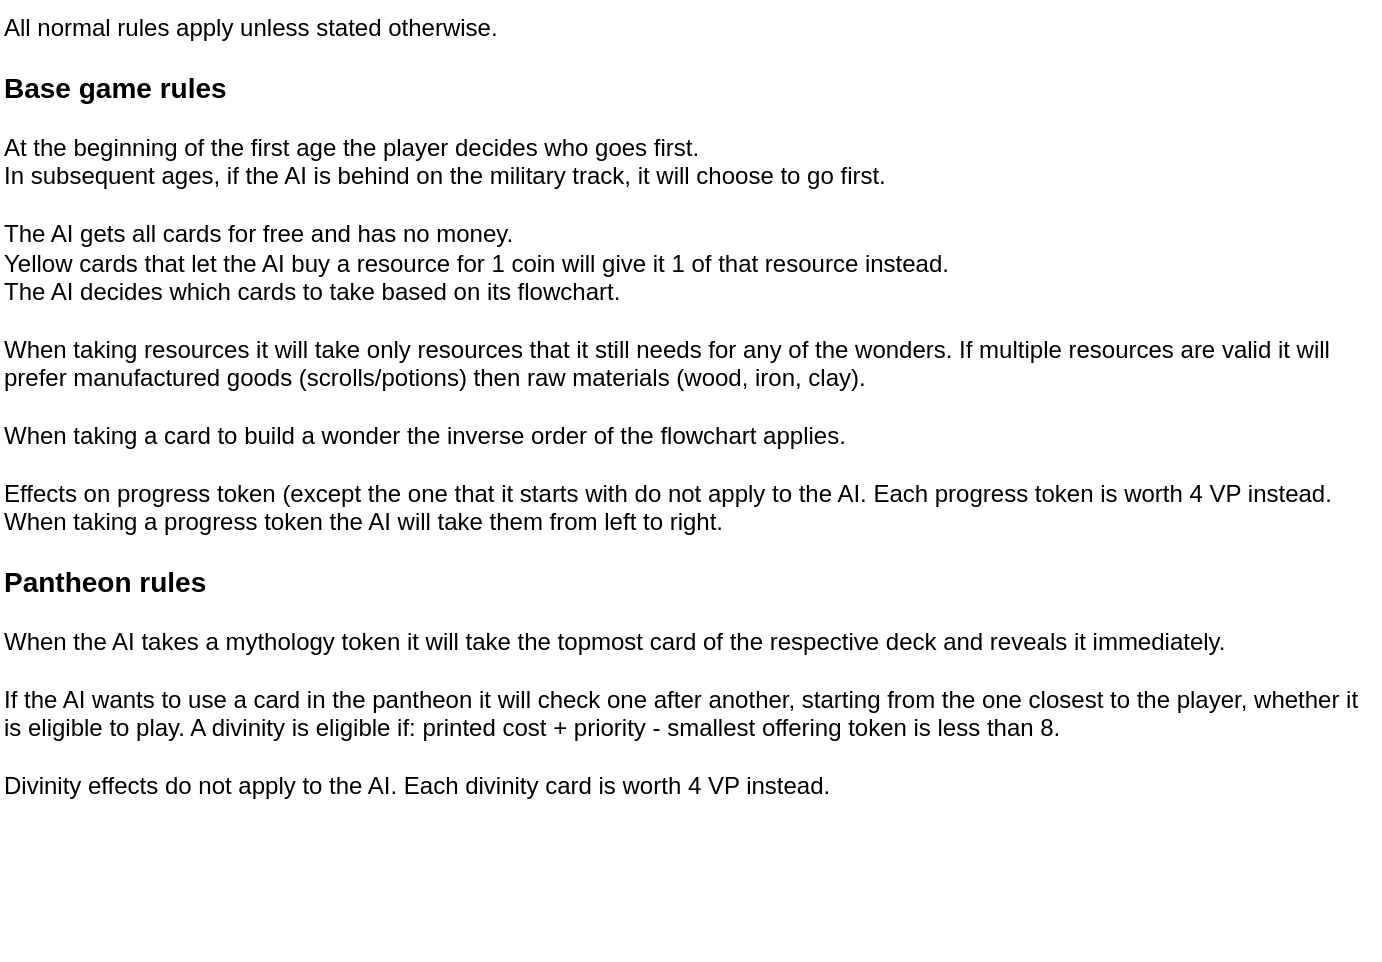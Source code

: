 <mxfile version="10.5.4" type="github"><diagram id="6nSopibrF9ft_KP2XIyj" name="Page-1"><mxGraphModel dx="1397" dy="886" grid="1" gridSize="10" guides="1" tooltips="1" connect="1" arrows="1" fold="1" page="1" pageScale="1" pageWidth="730" pageHeight="520" math="0" shadow="0"><root><mxCell id="0"/><mxCell id="1" parent="0"/><mxCell id="7rVTdBD7cHB6A6T1tjLu-3" value="All normal rules apply unless stated otherwise.&lt;br&gt;&lt;span&gt;&lt;b&gt;&lt;br&gt;&lt;font style=&quot;font-size: 14px&quot;&gt;Base game rules&lt;/font&gt;&lt;/b&gt;&lt;/span&gt;&lt;br&gt;&lt;span&gt;&lt;br&gt;&lt;/span&gt;At the beginning of the first age the player decides who goes first.&lt;br&gt;In subsequent ages, if the AI is behind on the military track, it will choose to go first.&amp;nbsp;&lt;span&gt;&lt;br&gt;&lt;/span&gt;&lt;br&gt;&lt;span&gt;The AI gets all cards for free and has no money.&lt;/span&gt;&lt;br&gt;&lt;span&gt;Yellow cards that let the AI buy a resource for 1 coin will give it 1 of that resource instead.&lt;/span&gt;&lt;br&gt;&lt;span&gt;The AI decides which cards to take based on its flowchart.&lt;/span&gt;&lt;br&gt;&lt;br&gt;&lt;span&gt;When taking resources it will take only resources that it still needs for any of the wonders. If multiple resources are valid it will prefer manufactured goods (scrolls/potions) then raw materials (wood, iron, clay).&lt;br&gt;&lt;/span&gt;&lt;br&gt;&lt;span&gt;When taking a card to build a wonder the inverse order of the flowchart applies.&lt;br&gt;&lt;/span&gt;&lt;br&gt;Effects on progress token (except the one that it starts with do not apply to the AI. Each progress token is worth 4 VP instead.&lt;br&gt;When taking a progress token the AI will take them from left to right.&lt;br&gt;&lt;b&gt;&lt;br&gt;&lt;font style=&quot;font-size: 14px&quot;&gt;Pantheon rules&lt;/font&gt;&lt;br&gt;&lt;/b&gt;&lt;br&gt;When the AI takes a mythology token it will take the topmost card of the respective deck and reveals it immediately.&lt;br&gt;&lt;br&gt;If the AI wants to use a card in the pantheon it will check one after another, starting from the one closest to the player, whether it is eligible to play. A divinity is eligible if: printed cost + priority - smallest offering token is less than 8.&lt;br&gt;&lt;br&gt;Divinity effects do not apply to the AI. Each divinity card is worth 4 VP instead.&lt;br&gt;&lt;br&gt;&lt;br&gt;" style="text;html=1;strokeColor=none;fillColor=none;align=left;verticalAlign=top;whiteSpace=wrap;rounded=0;" parent="1" vertex="1"><mxGeometry x="20" y="20" width="690" height="480" as="geometry"/></mxCell></root></mxGraphModel></diagram></mxfile>